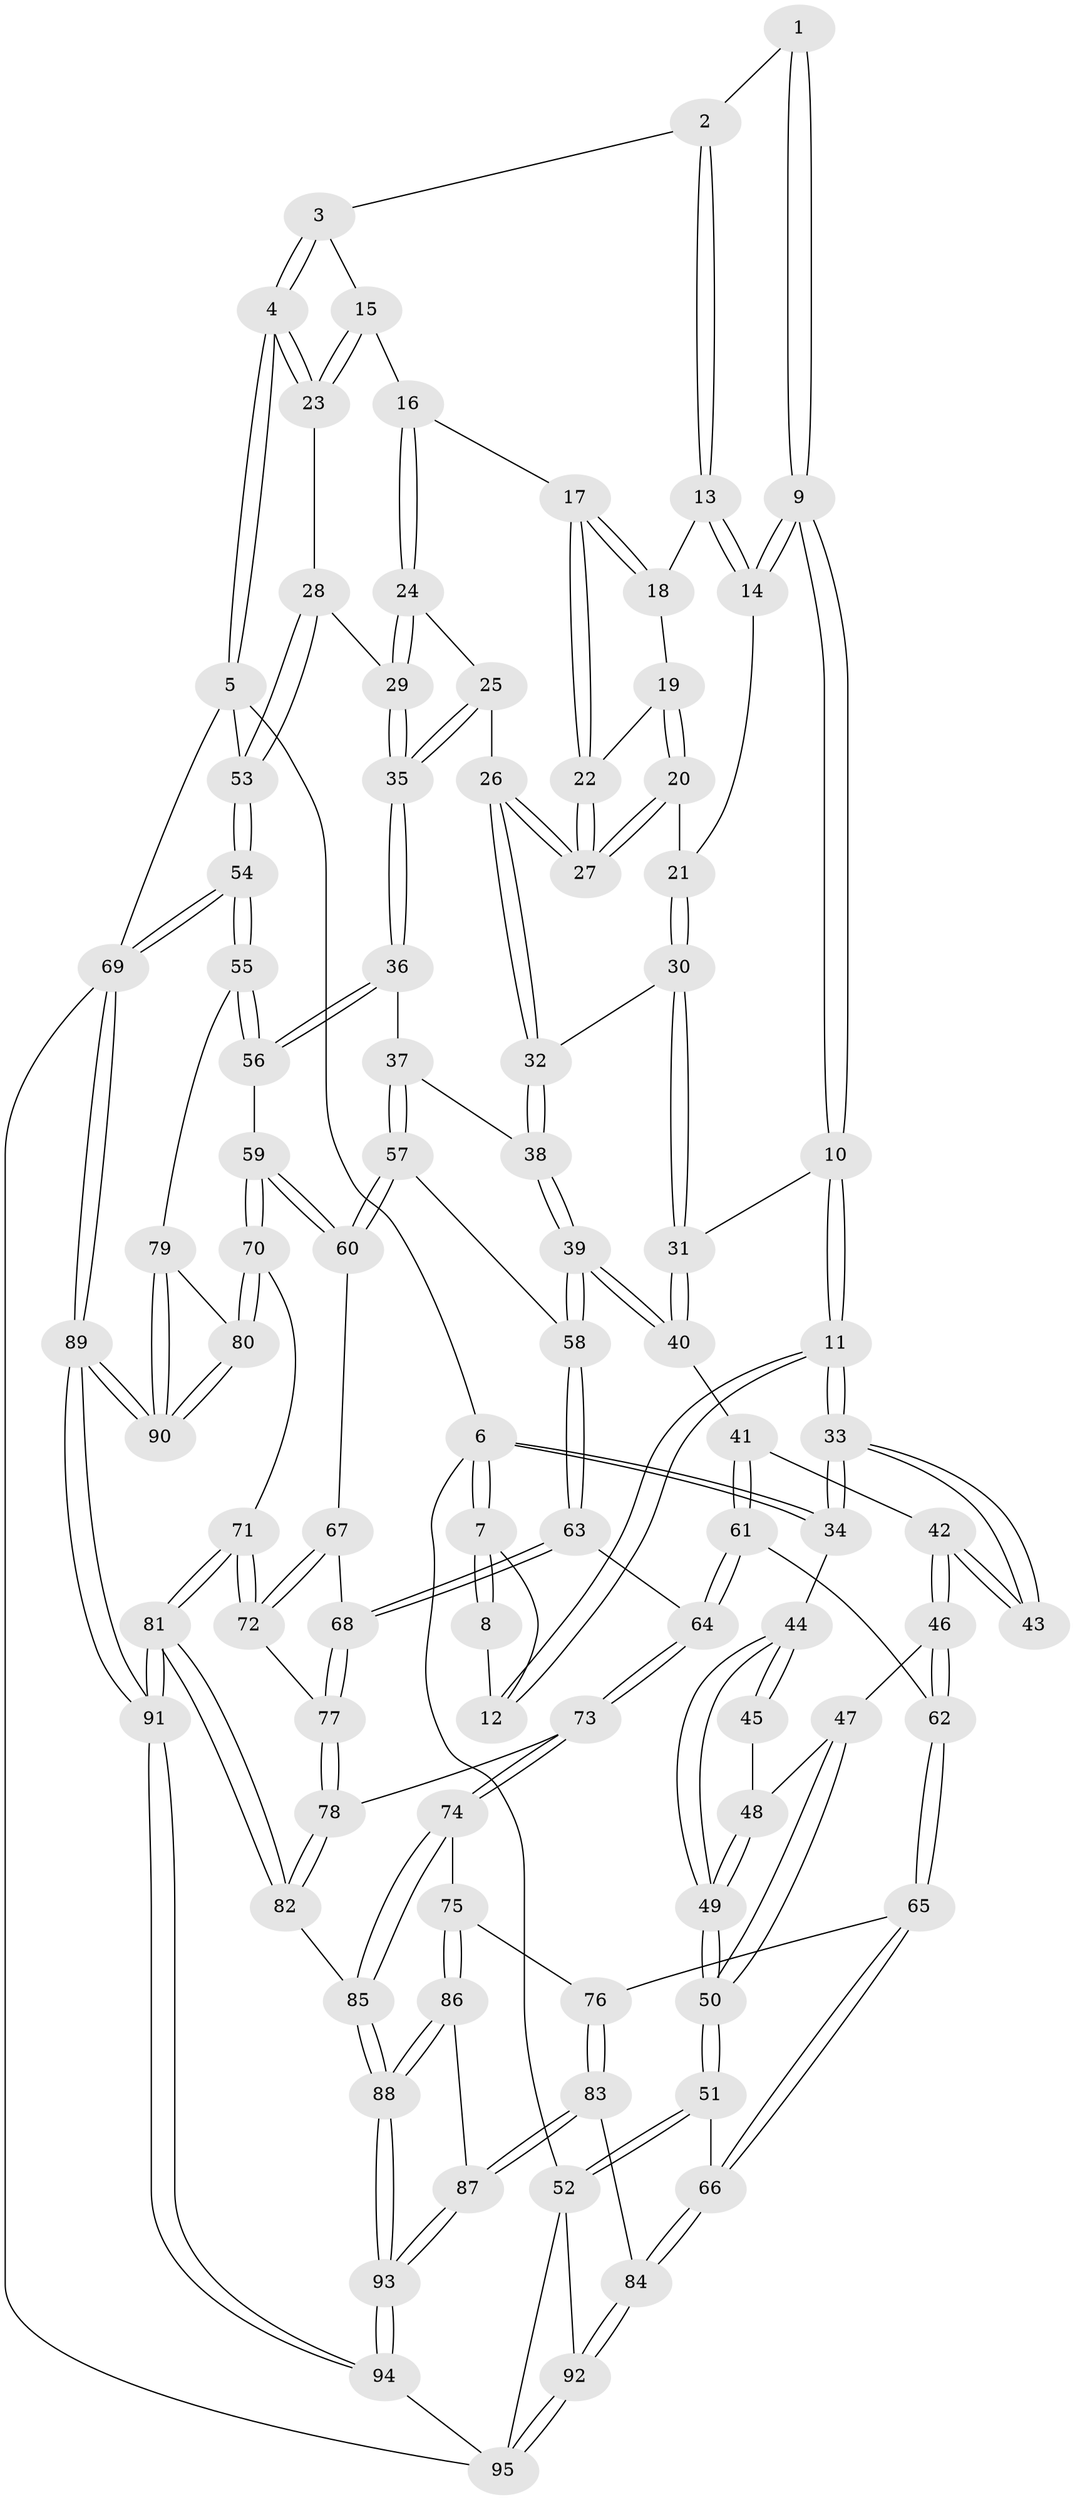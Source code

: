 // Generated by graph-tools (version 1.1) at 2025/38/03/09/25 02:38:32]
// undirected, 95 vertices, 234 edges
graph export_dot {
graph [start="1"]
  node [color=gray90,style=filled];
  1 [pos="+0.4278216012408932+0"];
  2 [pos="+0.5093466322208551+0"];
  3 [pos="+0.912266931180182+0"];
  4 [pos="+1+0"];
  5 [pos="+1+0"];
  6 [pos="+0+0"];
  7 [pos="+0+0"];
  8 [pos="+0.4232713556008347+0"];
  9 [pos="+0.31581119414542125+0.19492705721181833"];
  10 [pos="+0.3053283232253381+0.20707802613019605"];
  11 [pos="+0.2711532594659776+0.21626483010276285"];
  12 [pos="+0.21887006987811017+0.11331655706256893"];
  13 [pos="+0.523949748524398+0"];
  14 [pos="+0.4186932489198615+0.14027443638585432"];
  15 [pos="+0.7423681745406785+0.08370177831875644"];
  16 [pos="+0.7170329512315015+0.0924716646983443"];
  17 [pos="+0.6783839208700577+0.08770935024439078"];
  18 [pos="+0.5263417575202436+0"];
  19 [pos="+0.5352640753174913+0.016641827070615803"];
  20 [pos="+0.5321919526259884+0.1408808511135874"];
  21 [pos="+0.5287260738020658+0.14262844803557087"];
  22 [pos="+0.633075659008699+0.1326858686823203"];
  23 [pos="+0.8092627203430468+0.13109121361507198"];
  24 [pos="+0.7158238182603871+0.11600208506942587"];
  25 [pos="+0.6838946374046988+0.25218986976134594"];
  26 [pos="+0.6221464477119037+0.22746628792772544"];
  27 [pos="+0.602689714916157+0.17544530768338873"];
  28 [pos="+0.8691669619396066+0.3120982451087233"];
  29 [pos="+0.8110264059495891+0.33650255960543074"];
  30 [pos="+0.4671579825548342+0.2868543645580468"];
  31 [pos="+0.4605852376661206+0.28823470822058517"];
  32 [pos="+0.5369382145301074+0.2966906946549607"];
  33 [pos="+0.25667847399018284+0.23423657252264188"];
  34 [pos="+0+0"];
  35 [pos="+0.7996398186953215+0.3420429599981916"];
  36 [pos="+0.7954491213808984+0.34814802158497293"];
  37 [pos="+0.7930860922659672+0.3494257000371452"];
  38 [pos="+0.5742253706164877+0.362326729765697"];
  39 [pos="+0.5343755401086971+0.5172211957719944"];
  40 [pos="+0.4380549564624724+0.4332807712651332"];
  41 [pos="+0.3178666448919447+0.4375786974810457"];
  42 [pos="+0.29651804883308236+0.4257308483863444"];
  43 [pos="+0.2506263471918387+0.24363636202351935"];
  44 [pos="+0+0.14312138810911723"];
  45 [pos="+0.2049639281699149+0.2613010224277056"];
  46 [pos="+0.20080494926864317+0.49711870193195357"];
  47 [pos="+0.18989515413820734+0.49318056591123505"];
  48 [pos="+0.11071335989896942+0.3619728456580728"];
  49 [pos="+0+0.44766604650402386"];
  50 [pos="+0+0.5412686014001808"];
  51 [pos="+0+0.6075444588633342"];
  52 [pos="+0+0.8941626315801557"];
  53 [pos="+1+0.3050567419570766"];
  54 [pos="+1+0.725994641377498"];
  55 [pos="+0.9220655697922715+0.6794967201552908"];
  56 [pos="+0.81629718698585+0.6274496126761507"];
  57 [pos="+0.598721404845317+0.5284464778011551"];
  58 [pos="+0.5372591509929358+0.5232414238080282"];
  59 [pos="+0.7964919938960008+0.6304545457865061"];
  60 [pos="+0.6913468241580318+0.6103155486627173"];
  61 [pos="+0.3442090805085385+0.5579589817297119"];
  62 [pos="+0.21664282573156773+0.6221255919890838"];
  63 [pos="+0.4993998002984364+0.5797653000868539"];
  64 [pos="+0.4374907932373958+0.6177460287348375"];
  65 [pos="+0.21325114756590755+0.6328994019362338"];
  66 [pos="+0+0.6417062850149505"];
  67 [pos="+0.6625827819241704+0.6549049339521889"];
  68 [pos="+0.5570409787704589+0.6851724327679436"];
  69 [pos="+1+1"];
  70 [pos="+0.6832337130167827+0.7983594459395565"];
  71 [pos="+0.6594687199400081+0.7957514121803366"];
  72 [pos="+0.6405852232292026+0.7254549721714357"];
  73 [pos="+0.4053350581773441+0.6851420029842551"];
  74 [pos="+0.39307785061950334+0.6998649470230529"];
  75 [pos="+0.34847566339965874+0.7267432679603225"];
  76 [pos="+0.24216432826920198+0.6902778152307971"];
  77 [pos="+0.5592887793163592+0.697168750880996"];
  78 [pos="+0.5401408654121015+0.7503426687692615"];
  79 [pos="+0.857187487777697+0.7360314399413074"];
  80 [pos="+0.6990576123778928+0.8104908449857001"];
  81 [pos="+0.5559426191976111+0.8487355563832238"];
  82 [pos="+0.5549395963871819+0.848413345865695"];
  83 [pos="+0.15620486262824532+0.8205546183607099"];
  84 [pos="+0.12207333127674175+0.8171055184264445"];
  85 [pos="+0.5268350826612109+0.8531218207279151"];
  86 [pos="+0.3480826222679182+0.7753787571149219"];
  87 [pos="+0.22114018115443057+0.8982629192768308"];
  88 [pos="+0.4226420417240928+0.9093162354262289"];
  89 [pos="+0.9080368355591273+1"];
  90 [pos="+0.7491736052753551+0.8697933835875638"];
  91 [pos="+0.7509526701834781+1"];
  92 [pos="+0.0472008604286472+0.9023324511487545"];
  93 [pos="+0.2965886729719268+1"];
  94 [pos="+0.2949703276323012+1"];
  95 [pos="+0.19978350573173667+1"];
  1 -- 2;
  1 -- 9;
  1 -- 9;
  2 -- 3;
  2 -- 13;
  2 -- 13;
  3 -- 4;
  3 -- 4;
  3 -- 15;
  4 -- 5;
  4 -- 5;
  4 -- 23;
  4 -- 23;
  5 -- 6;
  5 -- 53;
  5 -- 69;
  6 -- 7;
  6 -- 7;
  6 -- 34;
  6 -- 34;
  6 -- 52;
  7 -- 8;
  7 -- 8;
  7 -- 12;
  8 -- 12;
  9 -- 10;
  9 -- 10;
  9 -- 14;
  9 -- 14;
  10 -- 11;
  10 -- 11;
  10 -- 31;
  11 -- 12;
  11 -- 12;
  11 -- 33;
  11 -- 33;
  13 -- 14;
  13 -- 14;
  13 -- 18;
  14 -- 21;
  15 -- 16;
  15 -- 23;
  15 -- 23;
  16 -- 17;
  16 -- 24;
  16 -- 24;
  17 -- 18;
  17 -- 18;
  17 -- 22;
  17 -- 22;
  18 -- 19;
  19 -- 20;
  19 -- 20;
  19 -- 22;
  20 -- 21;
  20 -- 27;
  20 -- 27;
  21 -- 30;
  21 -- 30;
  22 -- 27;
  22 -- 27;
  23 -- 28;
  24 -- 25;
  24 -- 29;
  24 -- 29;
  25 -- 26;
  25 -- 35;
  25 -- 35;
  26 -- 27;
  26 -- 27;
  26 -- 32;
  26 -- 32;
  28 -- 29;
  28 -- 53;
  28 -- 53;
  29 -- 35;
  29 -- 35;
  30 -- 31;
  30 -- 31;
  30 -- 32;
  31 -- 40;
  31 -- 40;
  32 -- 38;
  32 -- 38;
  33 -- 34;
  33 -- 34;
  33 -- 43;
  33 -- 43;
  34 -- 44;
  35 -- 36;
  35 -- 36;
  36 -- 37;
  36 -- 56;
  36 -- 56;
  37 -- 38;
  37 -- 57;
  37 -- 57;
  38 -- 39;
  38 -- 39;
  39 -- 40;
  39 -- 40;
  39 -- 58;
  39 -- 58;
  40 -- 41;
  41 -- 42;
  41 -- 61;
  41 -- 61;
  42 -- 43;
  42 -- 43;
  42 -- 46;
  42 -- 46;
  44 -- 45;
  44 -- 45;
  44 -- 49;
  44 -- 49;
  45 -- 48;
  46 -- 47;
  46 -- 62;
  46 -- 62;
  47 -- 48;
  47 -- 50;
  47 -- 50;
  48 -- 49;
  48 -- 49;
  49 -- 50;
  49 -- 50;
  50 -- 51;
  50 -- 51;
  51 -- 52;
  51 -- 52;
  51 -- 66;
  52 -- 92;
  52 -- 95;
  53 -- 54;
  53 -- 54;
  54 -- 55;
  54 -- 55;
  54 -- 69;
  54 -- 69;
  55 -- 56;
  55 -- 56;
  55 -- 79;
  56 -- 59;
  57 -- 58;
  57 -- 60;
  57 -- 60;
  58 -- 63;
  58 -- 63;
  59 -- 60;
  59 -- 60;
  59 -- 70;
  59 -- 70;
  60 -- 67;
  61 -- 62;
  61 -- 64;
  61 -- 64;
  62 -- 65;
  62 -- 65;
  63 -- 64;
  63 -- 68;
  63 -- 68;
  64 -- 73;
  64 -- 73;
  65 -- 66;
  65 -- 66;
  65 -- 76;
  66 -- 84;
  66 -- 84;
  67 -- 68;
  67 -- 72;
  67 -- 72;
  68 -- 77;
  68 -- 77;
  69 -- 89;
  69 -- 89;
  69 -- 95;
  70 -- 71;
  70 -- 80;
  70 -- 80;
  71 -- 72;
  71 -- 72;
  71 -- 81;
  71 -- 81;
  72 -- 77;
  73 -- 74;
  73 -- 74;
  73 -- 78;
  74 -- 75;
  74 -- 85;
  74 -- 85;
  75 -- 76;
  75 -- 86;
  75 -- 86;
  76 -- 83;
  76 -- 83;
  77 -- 78;
  77 -- 78;
  78 -- 82;
  78 -- 82;
  79 -- 80;
  79 -- 90;
  79 -- 90;
  80 -- 90;
  80 -- 90;
  81 -- 82;
  81 -- 82;
  81 -- 91;
  81 -- 91;
  82 -- 85;
  83 -- 84;
  83 -- 87;
  83 -- 87;
  84 -- 92;
  84 -- 92;
  85 -- 88;
  85 -- 88;
  86 -- 87;
  86 -- 88;
  86 -- 88;
  87 -- 93;
  87 -- 93;
  88 -- 93;
  88 -- 93;
  89 -- 90;
  89 -- 90;
  89 -- 91;
  89 -- 91;
  91 -- 94;
  91 -- 94;
  92 -- 95;
  92 -- 95;
  93 -- 94;
  93 -- 94;
  94 -- 95;
}

